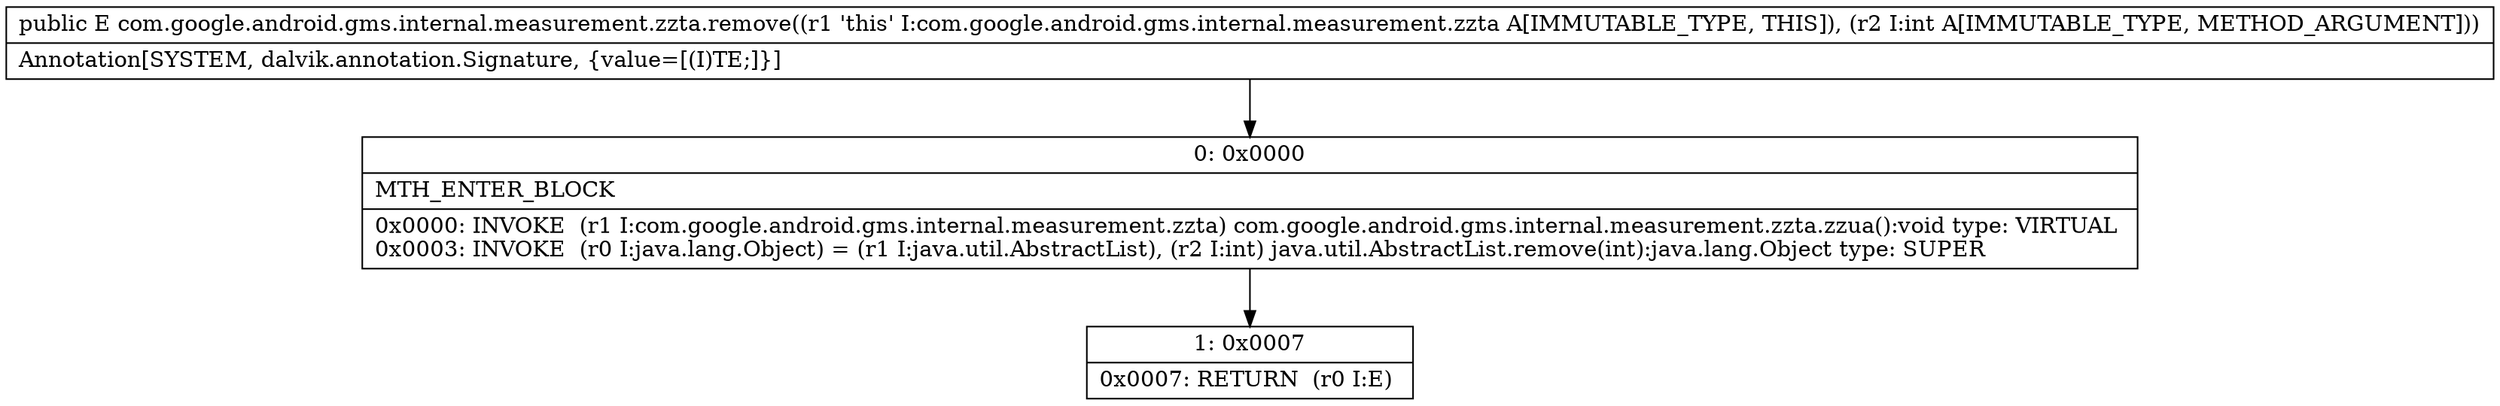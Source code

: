 digraph "CFG forcom.google.android.gms.internal.measurement.zzta.remove(I)Ljava\/lang\/Object;" {
Node_0 [shape=record,label="{0\:\ 0x0000|MTH_ENTER_BLOCK\l|0x0000: INVOKE  (r1 I:com.google.android.gms.internal.measurement.zzta) com.google.android.gms.internal.measurement.zzta.zzua():void type: VIRTUAL \l0x0003: INVOKE  (r0 I:java.lang.Object) = (r1 I:java.util.AbstractList), (r2 I:int) java.util.AbstractList.remove(int):java.lang.Object type: SUPER \l}"];
Node_1 [shape=record,label="{1\:\ 0x0007|0x0007: RETURN  (r0 I:E) \l}"];
MethodNode[shape=record,label="{public E com.google.android.gms.internal.measurement.zzta.remove((r1 'this' I:com.google.android.gms.internal.measurement.zzta A[IMMUTABLE_TYPE, THIS]), (r2 I:int A[IMMUTABLE_TYPE, METHOD_ARGUMENT]))  | Annotation[SYSTEM, dalvik.annotation.Signature, \{value=[(I)TE;]\}]\l}"];
MethodNode -> Node_0;
Node_0 -> Node_1;
}

